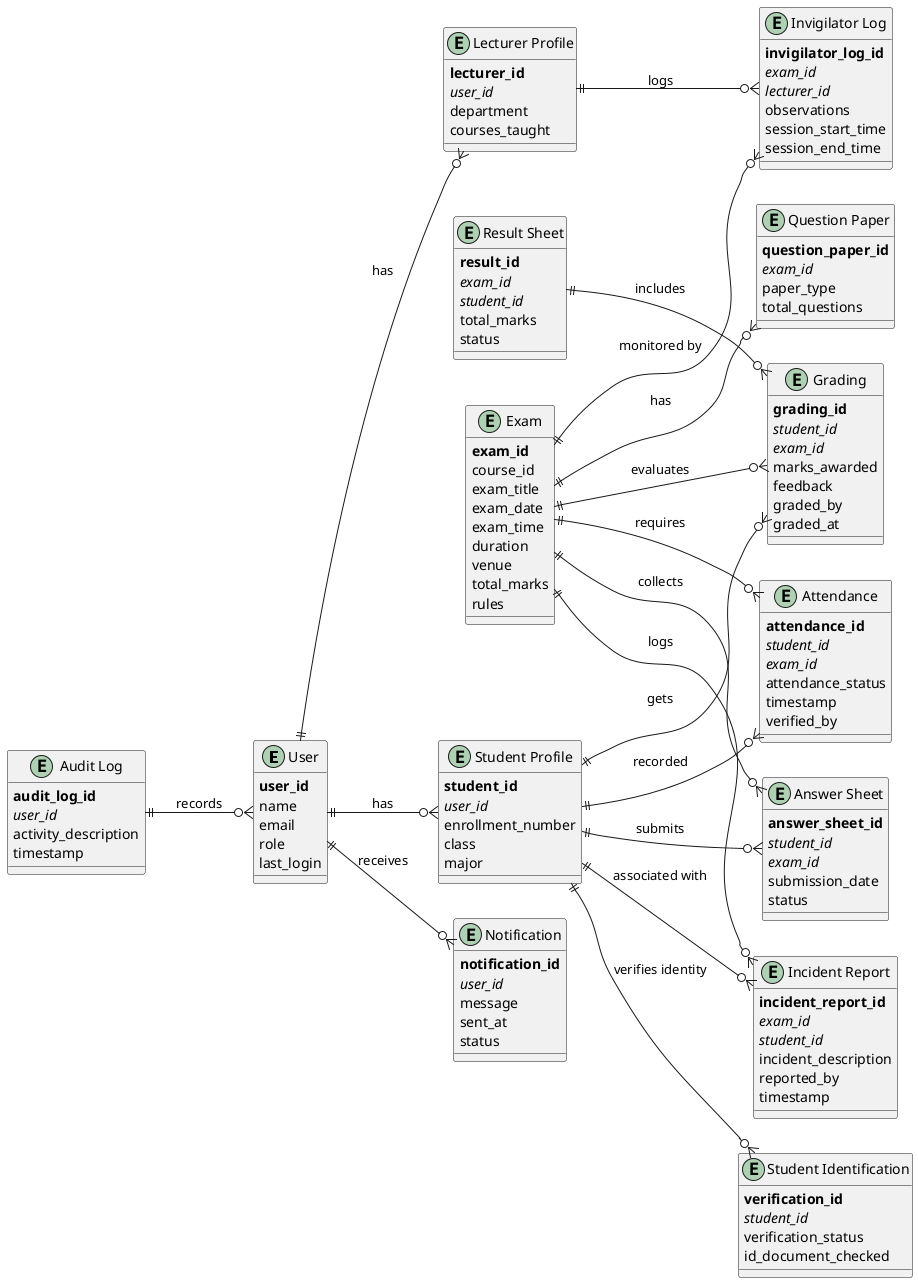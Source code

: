 @startuml
left to right direction

!define PRIMARY_KEY(x) <b>x</b>
!define FOREIGN_KEY(x) <i>x</i>

entity "User" as user {
  PRIMARY_KEY(user_id)
  name
  email
  role
  last_login
}

entity "Student Profile" as student_profile {
  PRIMARY_KEY(student_id)
  FOREIGN_KEY(user_id)
  enrollment_number
  class
  major
}

entity "Lecturer Profile" as lecturer_profile {
  PRIMARY_KEY(lecturer_id)
  FOREIGN_KEY(user_id)
  department
  courses_taught
}

entity "Exam" as exam {
  PRIMARY_KEY(exam_id)
  course_id
  exam_title
  exam_date
  exam_time
  duration
  venue
  total_marks
  rules
}

entity "Question Paper" as question_paper {
  PRIMARY_KEY(question_paper_id)
  FOREIGN_KEY(exam_id)
  paper_type
  total_questions
}

entity "Answer Sheet" as answer_sheet {
  PRIMARY_KEY(answer_sheet_id)
  FOREIGN_KEY(student_id)
  FOREIGN_KEY(exam_id)
  submission_date
  status
}

entity "Grading" as grading {
  PRIMARY_KEY(grading_id)
  FOREIGN_KEY(student_id)
  FOREIGN_KEY(exam_id)
  marks_awarded
  feedback
  graded_by
  graded_at
}

entity "Attendance" as attendance {
  PRIMARY_KEY(attendance_id)
  FOREIGN_KEY(student_id)
  FOREIGN_KEY(exam_id)
  attendance_status
  timestamp
  verified_by
}

entity "Student Identification" as identification {
  PRIMARY_KEY(verification_id)
  FOREIGN_KEY(student_id)
  verification_status
  id_document_checked
}

entity "Invigilator Log" as invigilator_log {
  PRIMARY_KEY(invigilator_log_id)
  FOREIGN_KEY(exam_id)
  FOREIGN_KEY(lecturer_id)
  observations
  session_start_time
  session_end_time
}

entity "Incident Report" as incident_report {
  PRIMARY_KEY(incident_report_id)
  FOREIGN_KEY(exam_id)
  FOREIGN_KEY(student_id)
  incident_description
  reported_by
  timestamp
}

entity "Notification" as notification {
  PRIMARY_KEY(notification_id)
  FOREIGN_KEY(user_id)
  message
  sent_at
  status
}

entity "Result Sheet" as result_sheet {
  PRIMARY_KEY(result_id)
  FOREIGN_KEY(exam_id)
  FOREIGN_KEY(student_id)
  total_marks
  status
}

entity "Audit Log" as audit_log {
  PRIMARY_KEY(audit_log_id)
  FOREIGN_KEY(user_id)
  activity_description
  timestamp
}

user ||--o{ student_profile : has
user ||--o{ lecturer_profile : has
user ||--o{ notification : receives

exam ||--o{ question_paper : has
exam ||--o{ answer_sheet : collects
exam ||--o{ grading : evaluates
exam ||--o{ attendance : requires
exam ||--o{ invigilator_log : monitored by
exam ||--o{ incident_report : logs

student_profile ||--o{ answer_sheet : submits
student_profile ||--o{ grading : gets
student_profile ||--o{ attendance : recorded
student_profile ||--o{ incident_report : associated with
student_profile ||--o{ identification : verifies identity

lecturer_profile ||--o{ invigilator_log : logs

result_sheet ||--o{ grading : includes
audit_log ||--o{ user : records

@enduml
